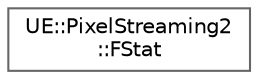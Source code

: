 digraph "Graphical Class Hierarchy"
{
 // INTERACTIVE_SVG=YES
 // LATEX_PDF_SIZE
  bgcolor="transparent";
  edge [fontname=Helvetica,fontsize=10,labelfontname=Helvetica,labelfontsize=10];
  node [fontname=Helvetica,fontsize=10,shape=box,height=0.2,width=0.4];
  rankdir="LR";
  Node0 [id="Node000000",label="UE::PixelStreaming2\l::FStat",height=0.2,width=0.4,color="grey40", fillcolor="white", style="filled",URL="$d4/d8d/classUE_1_1PixelStreaming2_1_1FStat.html",tooltip=" "];
}
